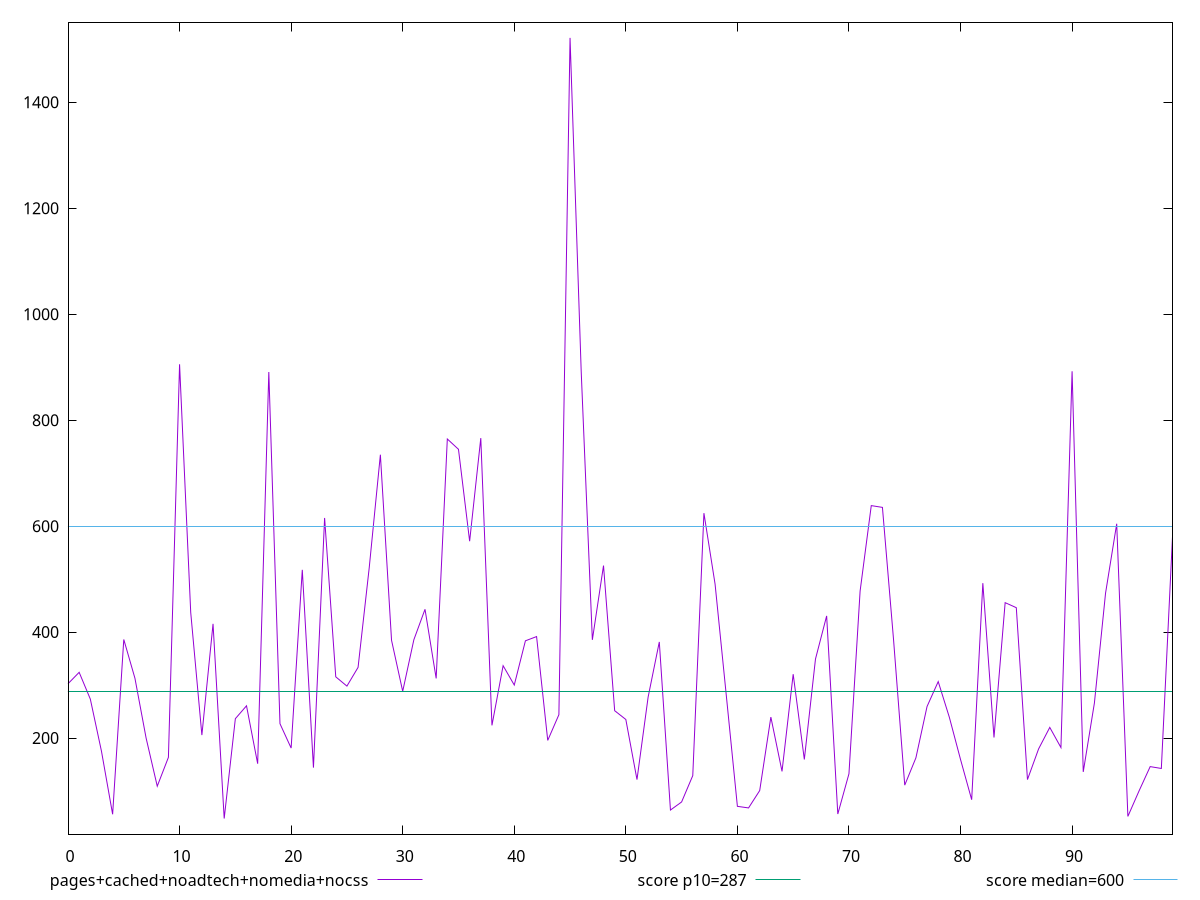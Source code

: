 reset

$pagesCachedNoadtechNomediaNocss <<EOF
0 302.4229999999998
1 324
2 273.5
3 175
4 56
5 386
6 312.75199999999995
7 200
8 109
9 163.5
10 905.5440000000001
11 437
12 205.5
13 415.5
14 48
15 236.5
16 260.7950000000001
17 151.5
18 891
19 227
20 181
21 517.5
22 144.0000000000001
23 615.4245000000001
24 315.5
25 298
26 333.3655000000001
27 521.5229999999998
28 734.7994999999996
29 384.5
30 288.13200000000006
31 385.5
32 443.0000000000001
33 312.5
34 764.4999999999995
35 745
36 571.5
37 766.2000000000006
38 223.85800000000006
39 336.5
40 300
41 383.5
42 391.49999999999955
43 195.5
44 244
45 1521.7005
46 892.182
47 385.3065000000008
48 525.5
49 251.5
50 235
51 121.5
52 277.5
53 381.3939999999999
54 64
55 79.28649999999993
56 129
57 624.4999999999999
58 490.5
59 281.5
60 71
61 68
62 100.79499999999996
63 239.5000000000001
64 137.0000000000001
65 320.5
66 159.5
67 349.14149999999995
68 430.5000000000002
69 56.5
70 132.5
71 477.5
72 638.7335
73 635.3820000000001
74 384.8679999999997
75 111.00000000000011
76 162.4999999999999
77 259.5
78 306.5
79 239.0000000000001
80 159.5
81 83.5
82 492.37199999999996
83 200.9999999999999
84 455.5
85 446
86 121.5
87 179.5
88 219.9999999999999
89 182
90 892.3540000000002
91 136
92 266
93 473.5
94 604.4999999999998
95 52
96 100
97 146
98 142.5
99 580
EOF

set key outside below
set xrange [0:99]
set yrange [18.52599:1551.1745099999998]
set trange [18.52599:1551.1745099999998]
set terminal svg size 640, 500 enhanced background rgb 'white'
set output "report_00015_2021-02-09T16-11-33.973Z/total-blocking-time/comparison/line/4_vs_5.svg"

plot $pagesCachedNoadtechNomediaNocss title "pages+cached+noadtech+nomedia+nocss" with line, \
     287 title "score p10=287", \
     600 title "score median=600"

reset

